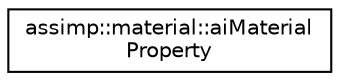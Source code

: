 digraph "Graphical Class Hierarchy"
{
  edge [fontname="Helvetica",fontsize="10",labelfontname="Helvetica",labelfontsize="10"];
  node [fontname="Helvetica",fontsize="10",shape=record];
  rankdir="LR";
  Node1 [label="assimp::material::aiMaterial\lProperty",height=0.2,width=0.4,color="black", fillcolor="white", style="filled",URL="$structassimp_1_1material_1_1ai_material_property.html"];
}

